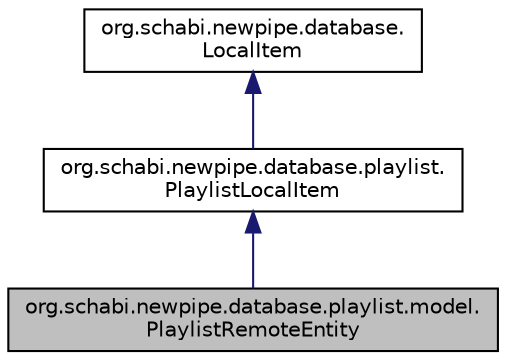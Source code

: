 digraph "org.schabi.newpipe.database.playlist.model.PlaylistRemoteEntity"
{
 // LATEX_PDF_SIZE
  edge [fontname="Helvetica",fontsize="10",labelfontname="Helvetica",labelfontsize="10"];
  node [fontname="Helvetica",fontsize="10",shape=record];
  Node0 [label="org.schabi.newpipe.database.playlist.model.\lPlaylistRemoteEntity",height=0.2,width=0.4,color="black", fillcolor="grey75", style="filled", fontcolor="black",tooltip=" "];
  Node1 -> Node0 [dir="back",color="midnightblue",fontsize="10",style="solid",fontname="Helvetica"];
  Node1 [label="org.schabi.newpipe.database.playlist.\lPlaylistLocalItem",height=0.2,width=0.4,color="black", fillcolor="white", style="filled",URL="$interfaceorg_1_1schabi_1_1newpipe_1_1database_1_1playlist_1_1_playlist_local_item.html",tooltip=" "];
  Node2 -> Node1 [dir="back",color="midnightblue",fontsize="10",style="solid",fontname="Helvetica"];
  Node2 [label="org.schabi.newpipe.database.\lLocalItem",height=0.2,width=0.4,color="black", fillcolor="white", style="filled",URL="$interfaceorg_1_1schabi_1_1newpipe_1_1database_1_1_local_item.html",tooltip=" "];
}
